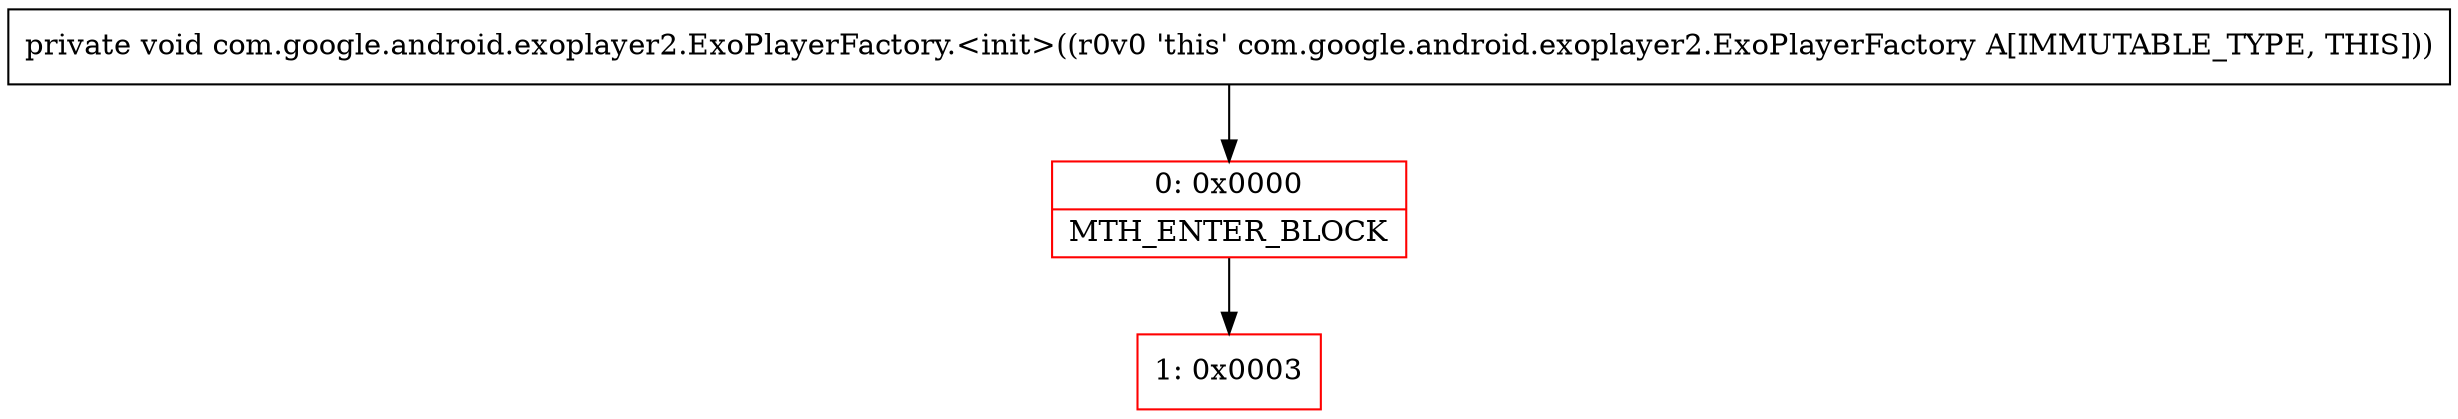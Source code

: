digraph "CFG forcom.google.android.exoplayer2.ExoPlayerFactory.\<init\>()V" {
subgraph cluster_Region_1260102020 {
label = "R(0)";
node [shape=record,color=blue];
}
Node_0 [shape=record,color=red,label="{0\:\ 0x0000|MTH_ENTER_BLOCK\l}"];
Node_1 [shape=record,color=red,label="{1\:\ 0x0003}"];
MethodNode[shape=record,label="{private void com.google.android.exoplayer2.ExoPlayerFactory.\<init\>((r0v0 'this' com.google.android.exoplayer2.ExoPlayerFactory A[IMMUTABLE_TYPE, THIS])) }"];
MethodNode -> Node_0;
Node_0 -> Node_1;
}

